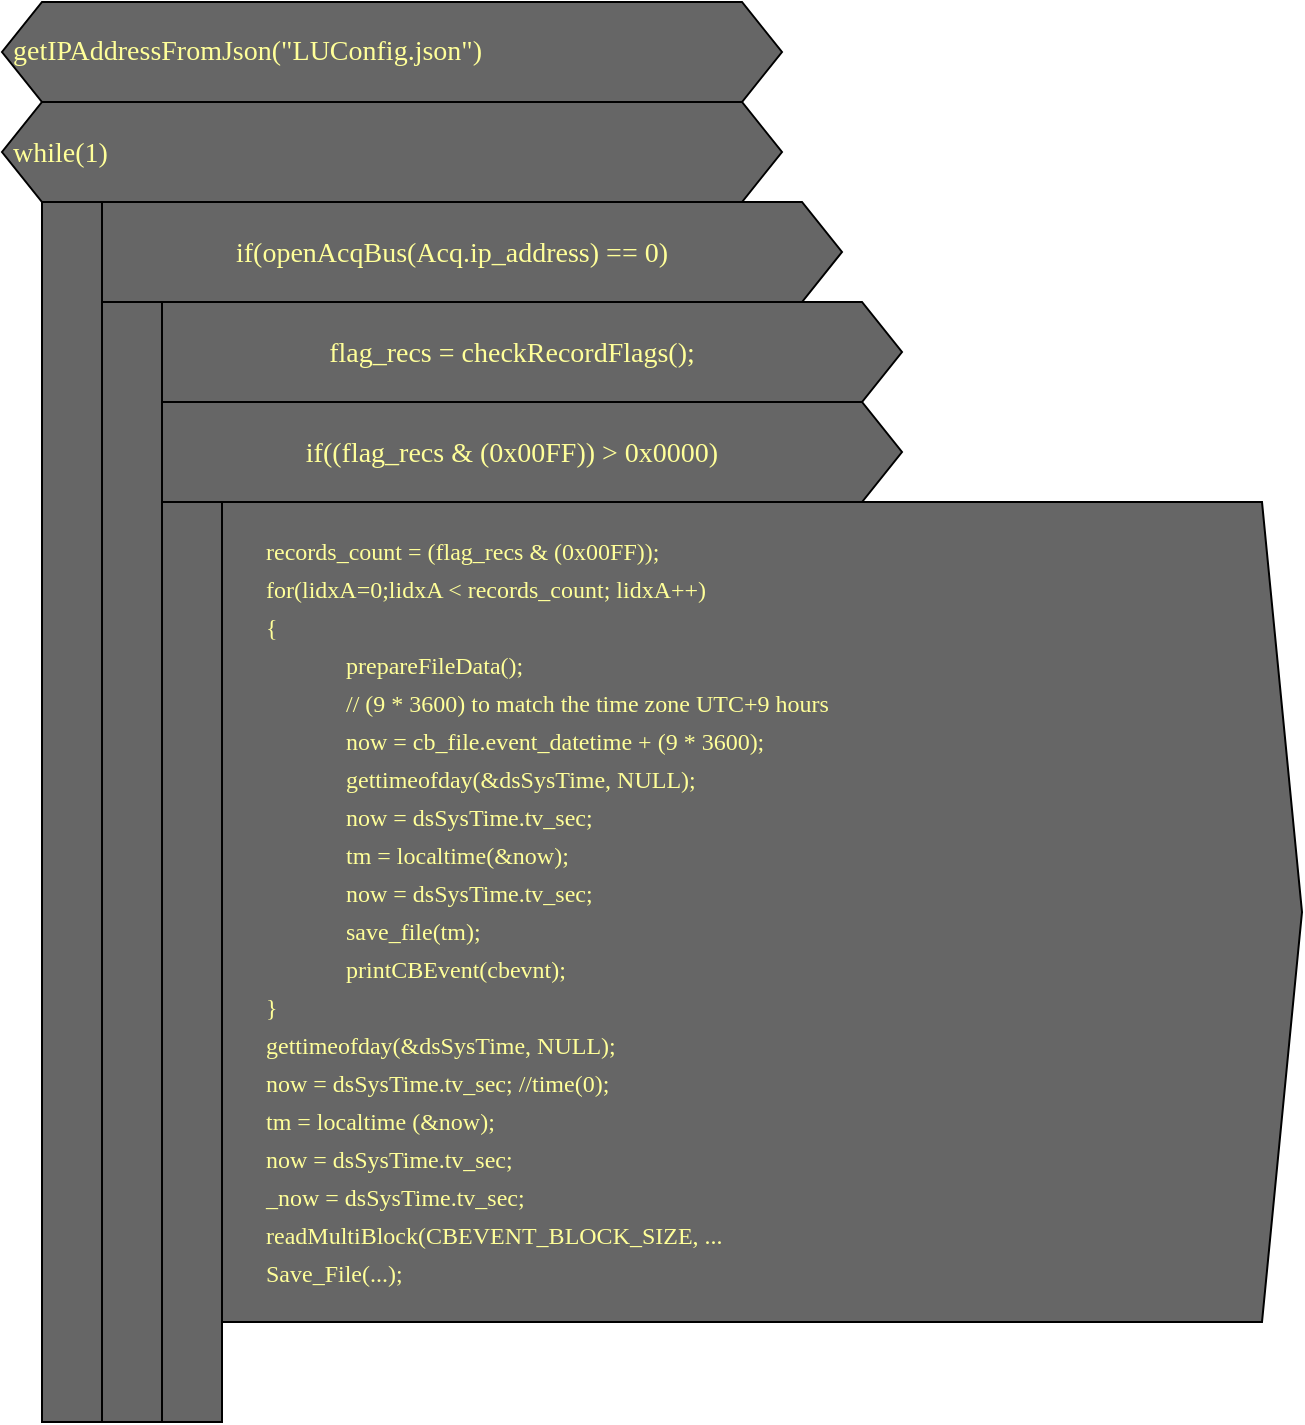 <mxfile version="26.0.4">
  <diagram name="Page-1" id="fAhKg3FZhKNZAuuXv9Xj">
    <mxGraphModel dx="1034" dy="742" grid="1" gridSize="10" guides="1" tooltips="1" connect="1" arrows="1" fold="1" page="1" pageScale="1" pageWidth="850" pageHeight="1100" math="0" shadow="0">
      <root>
        <mxCell id="0" />
        <mxCell id="1" parent="0" />
        <mxCell id="DIs090DTXzcinbrhmhqo-2" value="&lt;font style=&quot;font-size: 14px; color: rgb(255, 255, 153);&quot; face=&quot;Lucida Console&quot;&gt;&amp;nbsp;getIPAddressFromJson(&quot;LUConfig.json&quot;)&lt;/font&gt;" style="shape=hexagon;perimeter=hexagonPerimeter2;whiteSpace=wrap;html=1;fixedSize=1;fillColor=#666666;align=left;" vertex="1" parent="1">
          <mxGeometry x="110" y="90" width="390" height="50" as="geometry" />
        </mxCell>
        <mxCell id="DIs090DTXzcinbrhmhqo-3" value="&lt;div style=&quot;font-size: 14px; line-height: 19px; white-space: pre;&quot;&gt;&lt;font style=&quot;color: rgb(255, 255, 153);&quot; face=&quot;Lucida Console&quot;&gt;&lt;span&gt; while&lt;/span&gt;(&lt;span&gt;1&lt;/span&gt;)&lt;/font&gt;&lt;/div&gt;" style="shape=hexagon;perimeter=hexagonPerimeter2;whiteSpace=wrap;html=1;fixedSize=1;fillColor=#666666;align=left;" vertex="1" parent="1">
          <mxGeometry x="110" y="140" width="390" height="50" as="geometry" />
        </mxCell>
        <mxCell id="DIs090DTXzcinbrhmhqo-4" value="&lt;div style=&quot;text-align: left; line-height: 19px;&quot;&gt;&lt;font face=&quot;Lucida Console&quot; color=&quot;#ffff99&quot;&gt;&lt;span style=&quot;font-size: 14px; white-space: pre;&quot;&gt;if(openAcqBus(Acq.ip_address) == 0)&lt;/span&gt;&lt;/font&gt;&lt;br&gt;&lt;/div&gt;" style="shape=hexagon;perimeter=hexagonPerimeter2;whiteSpace=wrap;html=1;fixedSize=1;fillColor=#666666;" vertex="1" parent="1">
          <mxGeometry x="140" y="190" width="390" height="50" as="geometry" />
        </mxCell>
        <mxCell id="DIs090DTXzcinbrhmhqo-5" value="&lt;div style=&quot;text-align: left; line-height: 19px;&quot;&gt;&lt;font face=&quot;Lucida Console&quot; color=&quot;#ffff99&quot;&gt;&lt;span style=&quot;font-size: 14px; white-space: pre;&quot;&gt;flag_recs = checkRecordFlags();&lt;/span&gt;&lt;/font&gt;&lt;br&gt;&lt;/div&gt;" style="shape=hexagon;perimeter=hexagonPerimeter2;whiteSpace=wrap;html=1;fixedSize=1;fillColor=#666666;" vertex="1" parent="1">
          <mxGeometry x="170" y="240" width="390" height="50" as="geometry" />
        </mxCell>
        <mxCell id="DIs090DTXzcinbrhmhqo-6" value="" style="rounded=0;whiteSpace=wrap;html=1;fillColor=#666666;gradientColor=none;" vertex="1" parent="1">
          <mxGeometry x="130" y="190" width="30" height="610" as="geometry" />
        </mxCell>
        <mxCell id="DIs090DTXzcinbrhmhqo-7" value="&lt;div style=&quot;line-height: 19px;&quot;&gt;&lt;font face=&quot;Lucida Console&quot; color=&quot;#ffff99&quot;&gt;&lt;span style=&quot;font-size: 14px; white-space: pre;&quot;&gt;if((flag_recs &amp;amp; (0x00FF)) &amp;gt; 0x0000)&lt;/span&gt;&lt;/font&gt;&lt;br&gt;&lt;/div&gt;" style="shape=hexagon;perimeter=hexagonPerimeter2;whiteSpace=wrap;html=1;fixedSize=1;fillColor=#666666;" vertex="1" parent="1">
          <mxGeometry x="170" y="290" width="390" height="50" as="geometry" />
        </mxCell>
        <mxCell id="DIs090DTXzcinbrhmhqo-9" value="" style="rounded=0;whiteSpace=wrap;html=1;fillColor=#666666;gradientColor=none;" vertex="1" parent="1">
          <mxGeometry x="160" y="240" width="30" height="560" as="geometry" />
        </mxCell>
        <mxCell id="DIs090DTXzcinbrhmhqo-10" value="&lt;blockquote style=&quot;margin: 0 0 0 40px; border: none; padding: 0px;&quot;&gt;&lt;div style=&quot;line-height: 19px;&quot;&gt;&lt;div style=&quot;line-height: 19px;&quot;&gt;&lt;font style=&quot;color: rgb(255, 255, 153);&quot; face=&quot;Lucida Console&quot;&gt;records_count = (flag_recs &amp;amp; (0x00FF));&lt;/font&gt;&lt;/div&gt;&lt;/div&gt;&lt;div style=&quot;line-height: 19px;&quot;&gt;&lt;div style=&quot;line-height: 19px;&quot;&gt;&lt;font style=&quot;color: rgb(255, 255, 153);&quot; face=&quot;Lucida Console&quot;&gt;for(lidxA=0;lidxA &amp;lt; records_count; lidxA++)&lt;/font&gt;&lt;/div&gt;&lt;/div&gt;&lt;div style=&quot;line-height: 19px;&quot;&gt;&lt;div style=&quot;line-height: 19px;&quot;&gt;&lt;font style=&quot;color: rgb(255, 255, 153);&quot; face=&quot;Lucida Console&quot;&gt;{&lt;/font&gt;&lt;/div&gt;&lt;/div&gt;&lt;/blockquote&gt;&lt;blockquote style=&quot;margin: 0 0 0 40px; border: none; padding: 0px;&quot;&gt;&lt;blockquote style=&quot;margin: 0 0 0 40px; border: none; padding: 0px;&quot;&gt;&lt;div style=&quot;line-height: 19px;&quot;&gt;&lt;div style=&quot;line-height: 19px;&quot;&gt;&lt;font style=&quot;color: rgb(255, 255, 153);&quot; face=&quot;Lucida Console&quot;&gt;prepareFileData();&lt;/font&gt;&lt;/div&gt;&lt;/div&gt;&lt;/blockquote&gt;&lt;blockquote style=&quot;margin: 0 0 0 40px; border: none; padding: 0px;&quot;&gt;&lt;div style=&quot;line-height: 19px;&quot;&gt;&lt;div style=&quot;line-height: 19px;&quot;&gt;&lt;font style=&quot;color: rgb(255, 255, 153);&quot; face=&quot;Lucida Console&quot;&gt;// (9 * 3600) to match the time zone UTC+9 hours&lt;/font&gt;&lt;/div&gt;&lt;/div&gt;&lt;/blockquote&gt;&lt;blockquote style=&quot;margin: 0 0 0 40px; border: none; padding: 0px;&quot;&gt;&lt;div style=&quot;line-height: 19px;&quot;&gt;&lt;div style=&quot;line-height: 19px;&quot;&gt;&lt;font style=&quot;color: rgb(255, 255, 153);&quot; face=&quot;Lucida Console&quot;&gt;now = cb_file.event_datetime + (9 * 3600);&amp;nbsp;&lt;/font&gt;&lt;/div&gt;&lt;/div&gt;&lt;/blockquote&gt;&lt;blockquote style=&quot;margin: 0 0 0 40px; border: none; padding: 0px;&quot;&gt;&lt;div style=&quot;line-height: 19px;&quot;&gt;&lt;div style=&quot;line-height: 19px;&quot;&gt;&lt;font style=&quot;color: rgb(255, 255, 153);&quot; face=&quot;Lucida Console&quot;&gt;gettimeofday(&amp;amp;dsSysTime, NULL);&lt;/font&gt;&lt;/div&gt;&lt;/div&gt;&lt;/blockquote&gt;&lt;blockquote style=&quot;margin: 0 0 0 40px; border: none; padding: 0px;&quot;&gt;&lt;div style=&quot;line-height: 19px;&quot;&gt;&lt;div style=&quot;line-height: 19px;&quot;&gt;&lt;font style=&quot;color: rgb(255, 255, 153);&quot; face=&quot;Lucida Console&quot;&gt;now = dsSysTime.tv_sec;&lt;/font&gt;&lt;/div&gt;&lt;/div&gt;&lt;/blockquote&gt;&lt;blockquote style=&quot;margin: 0 0 0 40px; border: none; padding: 0px;&quot;&gt;&lt;div style=&quot;line-height: 19px;&quot;&gt;&lt;div style=&quot;line-height: 19px;&quot;&gt;&lt;font style=&quot;color: rgb(255, 255, 153);&quot; face=&quot;Lucida Console&quot;&gt;tm = localtime(&amp;amp;now);&lt;/font&gt;&lt;/div&gt;&lt;/div&gt;&lt;/blockquote&gt;&lt;blockquote style=&quot;margin: 0 0 0 40px; border: none; padding: 0px;&quot;&gt;&lt;div style=&quot;line-height: 19px;&quot;&gt;&lt;div style=&quot;line-height: 19px;&quot;&gt;&lt;font style=&quot;color: rgb(255, 255, 153);&quot; face=&quot;Lucida Console&quot;&gt;now = dsSysTime.tv_sec;&lt;/font&gt;&lt;/div&gt;&lt;/div&gt;&lt;/blockquote&gt;&lt;blockquote style=&quot;margin: 0 0 0 40px; border: none; padding: 0px;&quot;&gt;&lt;div style=&quot;line-height: 19px;&quot;&gt;&lt;div style=&quot;line-height: 19px;&quot;&gt;&lt;font style=&quot;color: rgb(255, 255, 153);&quot; face=&quot;Lucida Console&quot;&gt;save_file(tm);&lt;/font&gt;&lt;/div&gt;&lt;/div&gt;&lt;/blockquote&gt;&lt;blockquote style=&quot;margin: 0 0 0 40px; border: none; padding: 0px;&quot;&gt;&lt;div style=&quot;line-height: 19px;&quot;&gt;&lt;div style=&quot;line-height: 19px;&quot;&gt;&lt;font style=&quot;color: rgb(255, 255, 153);&quot; face=&quot;Lucida Console&quot;&gt;printCBEvent(cbevnt);&lt;/font&gt;&lt;/div&gt;&lt;/div&gt;&lt;/blockquote&gt;&lt;/blockquote&gt;&lt;blockquote style=&quot;margin: 0 0 0 40px; border: none; padding: 0px;&quot;&gt;&lt;div style=&quot;line-height: 19px;&quot;&gt;&lt;div style=&quot;line-height: 19px;&quot;&gt;&lt;font style=&quot;color: rgb(255, 255, 153);&quot; face=&quot;Lucida Console&quot;&gt;}&lt;/font&gt;&lt;/div&gt;&lt;/div&gt;&lt;div style=&quot;line-height: 19px;&quot;&gt;&lt;div style=&quot;line-height: 19px;&quot;&gt;&lt;font style=&quot;color: rgb(255, 255, 153);&quot; face=&quot;Lucida Console&quot;&gt;gettimeofday(&amp;amp;dsSysTime, NULL);&lt;/font&gt;&lt;/div&gt;&lt;/div&gt;&lt;div style=&quot;line-height: 19px;&quot;&gt;&lt;div style=&quot;line-height: 19px;&quot;&gt;&lt;font style=&quot;color: rgb(255, 255, 153);&quot; face=&quot;Lucida Console&quot;&gt;now = dsSysTime.tv_sec; //time(0);&lt;/font&gt;&lt;/div&gt;&lt;/div&gt;&lt;div style=&quot;line-height: 19px;&quot;&gt;&lt;div style=&quot;line-height: 19px;&quot;&gt;&lt;font style=&quot;color: rgb(255, 255, 153);&quot; face=&quot;Lucida Console&quot;&gt;tm = localtime (&amp;amp;now);&lt;/font&gt;&lt;/div&gt;&lt;/div&gt;&lt;div style=&quot;line-height: 19px;&quot;&gt;&lt;div style=&quot;line-height: 19px;&quot;&gt;&lt;font style=&quot;color: rgb(255, 255, 153);&quot; face=&quot;Lucida Console&quot;&gt;now = dsSysTime.tv_sec;&lt;/font&gt;&lt;/div&gt;&lt;/div&gt;&lt;div style=&quot;line-height: 19px;&quot;&gt;&lt;div style=&quot;line-height: 19px;&quot;&gt;&lt;font style=&quot;color: rgb(255, 255, 153);&quot; face=&quot;Lucida Console&quot;&gt;_now = dsSysTime.tv_sec;&lt;/font&gt;&lt;/div&gt;&lt;/div&gt;&lt;div style=&quot;line-height: 19px;&quot;&gt;&lt;div style=&quot;line-height: 19px;&quot;&gt;&lt;font style=&quot;color: rgb(255, 255, 153);&quot; face=&quot;Lucida Console&quot;&gt;readMultiBlock(CBEVENT_BLOCK_SIZE, ...&lt;/font&gt;&lt;/div&gt;&lt;div style=&quot;line-height: 19px;&quot;&gt;&lt;font style=&quot;color: rgb(255, 255, 153);&quot; face=&quot;Lucida Console&quot;&gt;Save_File(...);&lt;/font&gt;&lt;/div&gt;&lt;/div&gt;&lt;/blockquote&gt;" style="shape=hexagon;perimeter=hexagonPerimeter2;whiteSpace=wrap;html=1;fixedSize=1;fillColor=#666666;align=left;" vertex="1" parent="1">
          <mxGeometry x="200" y="340" width="560" height="410" as="geometry" />
        </mxCell>
        <mxCell id="DIs090DTXzcinbrhmhqo-11" value="" style="rounded=0;whiteSpace=wrap;html=1;fillColor=#666666;gradientColor=none;" vertex="1" parent="1">
          <mxGeometry x="190" y="340" width="30" height="460" as="geometry" />
        </mxCell>
      </root>
    </mxGraphModel>
  </diagram>
</mxfile>
